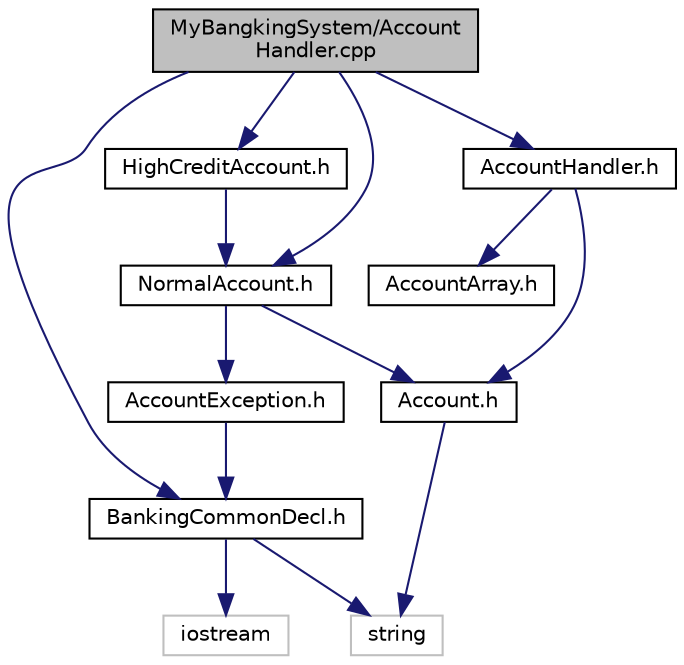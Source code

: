 digraph "MyBangkingSystem/AccountHandler.cpp"
{
 // LATEX_PDF_SIZE
  edge [fontname="Helvetica",fontsize="10",labelfontname="Helvetica",labelfontsize="10"];
  node [fontname="Helvetica",fontsize="10",shape=record];
  Node1 [label="MyBangkingSystem/Account\lHandler.cpp",height=0.2,width=0.4,color="black", fillcolor="grey75", style="filled", fontcolor="black",tooltip=" "];
  Node1 -> Node2 [color="midnightblue",fontsize="10",style="solid"];
  Node2 [label="BankingCommonDecl.h",height=0.2,width=0.4,color="black", fillcolor="white", style="filled",URL="$_banking_common_decl_8h.html",tooltip=" "];
  Node2 -> Node3 [color="midnightblue",fontsize="10",style="solid"];
  Node3 [label="iostream",height=0.2,width=0.4,color="grey75", fillcolor="white", style="filled",tooltip=" "];
  Node2 -> Node4 [color="midnightblue",fontsize="10",style="solid"];
  Node4 [label="string",height=0.2,width=0.4,color="grey75", fillcolor="white", style="filled",tooltip=" "];
  Node1 -> Node5 [color="midnightblue",fontsize="10",style="solid"];
  Node5 [label="AccountHandler.h",height=0.2,width=0.4,color="black", fillcolor="white", style="filled",URL="$_account_handler_8h.html",tooltip=" "];
  Node5 -> Node6 [color="midnightblue",fontsize="10",style="solid"];
  Node6 [label="Account.h",height=0.2,width=0.4,color="black", fillcolor="white", style="filled",URL="$_account_8h.html",tooltip=" "];
  Node6 -> Node4 [color="midnightblue",fontsize="10",style="solid"];
  Node5 -> Node7 [color="midnightblue",fontsize="10",style="solid"];
  Node7 [label="AccountArray.h",height=0.2,width=0.4,color="black", fillcolor="white", style="filled",URL="$_account_array_8h.html",tooltip=" "];
  Node1 -> Node8 [color="midnightblue",fontsize="10",style="solid"];
  Node8 [label="NormalAccount.h",height=0.2,width=0.4,color="black", fillcolor="white", style="filled",URL="$_normal_account_8h.html",tooltip=" "];
  Node8 -> Node6 [color="midnightblue",fontsize="10",style="solid"];
  Node8 -> Node9 [color="midnightblue",fontsize="10",style="solid"];
  Node9 [label="AccountException.h",height=0.2,width=0.4,color="black", fillcolor="white", style="filled",URL="$_account_exception_8h.html",tooltip=" "];
  Node9 -> Node2 [color="midnightblue",fontsize="10",style="solid"];
  Node1 -> Node10 [color="midnightblue",fontsize="10",style="solid"];
  Node10 [label="HighCreditAccount.h",height=0.2,width=0.4,color="black", fillcolor="white", style="filled",URL="$_high_credit_account_8h.html",tooltip=" "];
  Node10 -> Node8 [color="midnightblue",fontsize="10",style="solid"];
}
